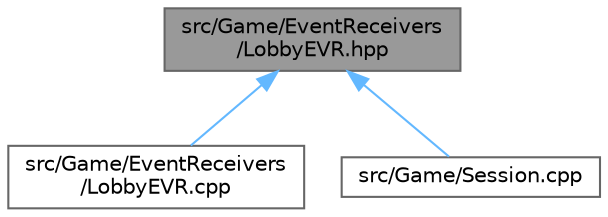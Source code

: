 digraph "src/Game/EventReceivers/LobbyEVR.hpp"
{
 // LATEX_PDF_SIZE
  bgcolor="transparent";
  edge [fontname=Helvetica,fontsize=10,labelfontname=Helvetica,labelfontsize=10];
  node [fontname=Helvetica,fontsize=10,shape=box,height=0.2,width=0.4];
  Node1 [id="Node000001",label="src/Game/EventReceivers\l/LobbyEVR.hpp",height=0.2,width=0.4,color="gray40", fillcolor="grey60", style="filled", fontcolor="black",tooltip=" "];
  Node1 -> Node2 [id="edge1_Node000001_Node000002",dir="back",color="steelblue1",style="solid",tooltip=" "];
  Node2 [id="Node000002",label="src/Game/EventReceivers\l/LobbyEVR.cpp",height=0.2,width=0.4,color="grey40", fillcolor="white", style="filled",URL="$d0/d9d/_lobby_e_v_r_8cpp.html",tooltip=" "];
  Node1 -> Node3 [id="edge2_Node000001_Node000003",dir="back",color="steelblue1",style="solid",tooltip=" "];
  Node3 [id="Node000003",label="src/Game/Session.cpp",height=0.2,width=0.4,color="grey40", fillcolor="white", style="filled",URL="$de/da3/_session_8cpp.html",tooltip=" "];
}
